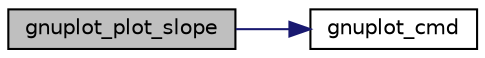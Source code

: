 digraph "gnuplot_plot_slope"
{
 // LATEX_PDF_SIZE
  edge [fontname="Helvetica",fontsize="10",labelfontname="Helvetica",labelfontsize="10"];
  node [fontname="Helvetica",fontsize="10",shape=record];
  rankdir="LR";
  Node1 [label="gnuplot_plot_slope",height=0.2,width=0.4,color="black", fillcolor="grey75", style="filled", fontcolor="black",tooltip="Plot a slope on a gnuplot session."];
  Node1 -> Node2 [color="midnightblue",fontsize="10",style="solid",fontname="Helvetica"];
  Node2 [label="gnuplot_cmd",height=0.2,width=0.4,color="black", fillcolor="white", style="filled",URL="$gnuplot__i_8c.html#a8c71c6b7a0d957fa9280bf4b984bf43a",tooltip="Sends a command to an active gnuplot session."];
}
